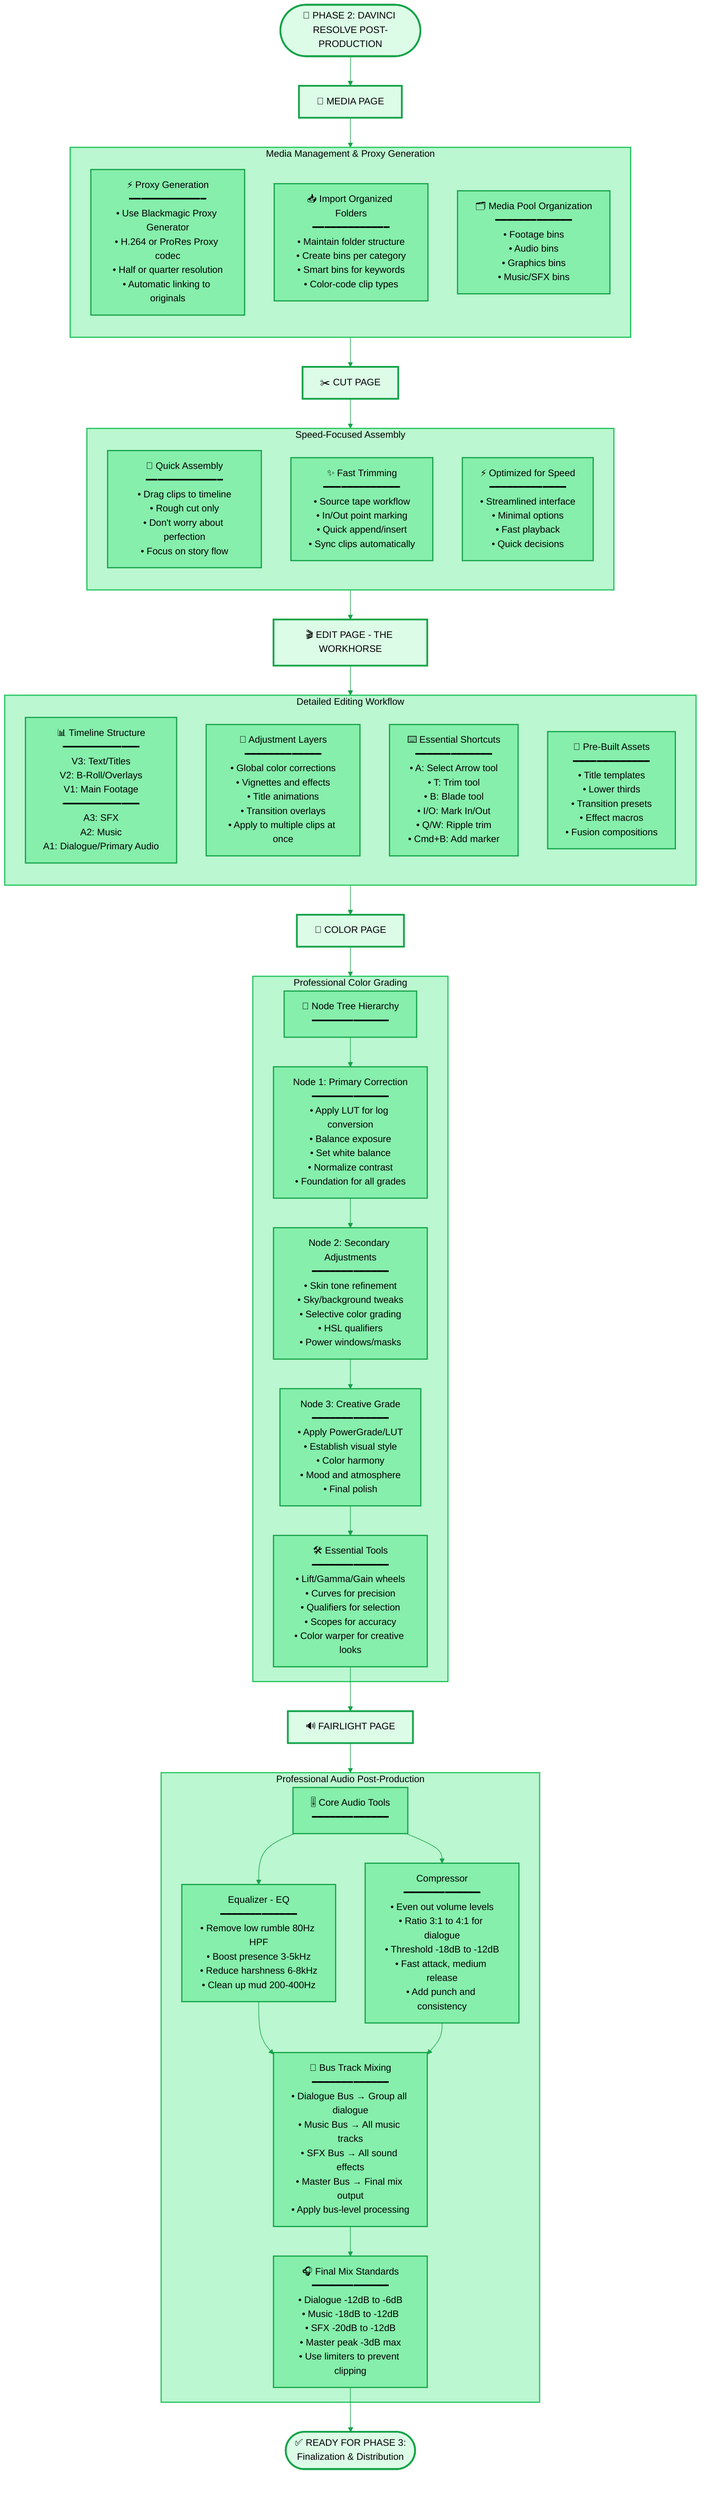 %%{init: {'theme':'base', 'themeVariables': { 'primaryColor':'#dcfce7','primaryTextColor':'#000','primaryBorderColor':'#16a34a','lineColor':'#16a34a','secondaryColor':'#bbf7d0','tertiaryColor':'#86efac'}}}%%
flowchart TD
    Start([🎨 PHASE 2: DAVINCI RESOLVE POST-PRODUCTION])
    
    Start --> Media[📂 MEDIA PAGE]
    
    subgraph MediaPage["Media Management & Proxy Generation"]
        direction TB
        
        Proxy[⚡ Proxy Generation<br/>━━━━━━━━━━━━━<br/>• Use Blackmagic Proxy Generator<br/>• H.264 or ProRes Proxy codec<br/>• Half or quarter resolution<br/>• Automatic linking to originals]
        
        Import[📥 Import Organized Folders<br/>━━━━━━━━━━━━━<br/>• Maintain folder structure<br/>• Create bins per category<br/>• Smart bins for keywords<br/>• Color-code clip types]
        
        MediaMgmt[🗂️ Media Pool Organization<br/>━━━━━━━━━━━━━<br/>• Footage bins<br/>• Audio bins<br/>• Graphics bins<br/>• Music/SFX bins]
    end
    
    Media --> MediaPage
    MediaPage --> Cut
    
    Cut[✂️ CUT PAGE]
    
    subgraph CutPage["Speed-Focused Assembly"]
        direction TB
        
        Quick[🚀 Quick Assembly<br/>━━━━━━━━━━━━━<br/>• Drag clips to timeline<br/>• Rough cut only<br/>• Don't worry about perfection<br/>• Focus on story flow]
        
        Trim[✨ Fast Trimming<br/>━━━━━━━━━━━━━<br/>• Source tape workflow<br/>• In/Out point marking<br/>• Quick append/insert<br/>• Sync clips automatically]
        
        Speed[⚡ Optimized for Speed<br/>━━━━━━━━━━━━━<br/>• Streamlined interface<br/>• Minimal options<br/>• Fast playback<br/>• Quick decisions]
    end
    
    Cut --> CutPage
    CutPage --> Edit
    
    Edit[🎬 EDIT PAGE - THE WORKHORSE]
    
    subgraph EditPage["Detailed Editing Workflow"]
        direction TB
        
        Timeline[📊 Timeline Structure<br/>━━━━━━━━━━━━━<br/>V3: Text/Titles<br/>V2: B-Roll/Overlays<br/>V1: Main Footage<br/>━━━━━━━━━━━━━<br/>A3: SFX<br/>A2: Music<br/>A1: Dialogue/Primary Audio]
        
        Adjust[🎨 Adjustment Layers<br/>━━━━━━━━━━━━━<br/>• Global color corrections<br/>• Vignettes and effects<br/>• Title animations<br/>• Transition overlays<br/>• Apply to multiple clips at once]
        
        Shortcuts[⌨️ Essential Shortcuts<br/>━━━━━━━━━━━━━<br/>• A: Select Arrow tool<br/>• T: Trim tool<br/>• B: Blade tool<br/>• I/O: Mark In/Out<br/>• Q/W: Ripple trim<br/>• Cmd+B: Add marker]
        
        Templates[📐 Pre-Built Assets<br/>━━━━━━━━━━━━━<br/>• Title templates<br/>• Lower thirds<br/>• Transition presets<br/>• Effect macros<br/>• Fusion compositions]
    end
    
    Edit --> EditPage
    EditPage --> Color
    
    Color[🎨 COLOR PAGE]
    
    subgraph ColorPage["Professional Color Grading"]
        direction TB
        
        NodeTree[🌳 Node Tree Hierarchy<br/>━━━━━━━━━━━━━]
        
        Node1[Node 1: Primary Correction<br/>━━━━━━━━━━━━━<br/>• Apply LUT for log conversion<br/>• Balance exposure<br/>• Set white balance<br/>• Normalize contrast<br/>• Foundation for all grades]
        
        Node2[Node 2: Secondary Adjustments<br/>━━━━━━━━━━━━━<br/>• Skin tone refinement<br/>• Sky/background tweaks<br/>• Selective color grading<br/>• HSL qualifiers<br/>• Power windows/masks]
        
        Node3[Node 3: Creative Grade<br/>━━━━━━━━━━━━━<br/>• Apply PowerGrade/LUT<br/>• Establish visual style<br/>• Color harmony<br/>• Mood and atmosphere<br/>• Final polish]
        
        ColorTools[🛠️ Essential Tools<br/>━━━━━━━━━━━━━<br/>• Lift/Gamma/Gain wheels<br/>• Curves for precision<br/>• Qualifiers for selection<br/>• Scopes for accuracy<br/>• Color warper for creative looks]
    end
    
    Color --> ColorPage
    NodeTree --> Node1
    Node1 --> Node2
    Node2 --> Node3
    Node3 --> ColorTools
    ColorTools --> Fairlight
    
    Fairlight[🔊 FAIRLIGHT PAGE]
    
    subgraph FairlightPage["Professional Audio Post-Production"]
        direction TB
        
        EQComp[🎚️ Core Audio Tools<br/>━━━━━━━━━━━━━]
        
        EQ[Equalizer - EQ<br/>━━━━━━━━━━━━━<br/>• Remove low rumble 80Hz HPF<br/>• Boost presence 3-5kHz<br/>• Reduce harshness 6-8kHz<br/>• Clean up mud 200-400Hz]
        
        Comp[Compressor<br/>━━━━━━━━━━━━━<br/>• Even out volume levels<br/>• Ratio 3:1 to 4:1 for dialogue<br/>• Threshold -18dB to -12dB<br/>• Fast attack, medium release<br/>• Add punch and consistency]
        
        Bus[🎵 Bus Track Mixing<br/>━━━━━━━━━━━━━<br/>• Dialogue Bus → Group all dialogue<br/>• Music Bus → All music tracks<br/>• SFX Bus → All sound effects<br/>• Master Bus → Final mix output<br/>• Apply bus-level processing]
        
        FinalMix[🎧 Final Mix Standards<br/>━━━━━━━━━━━━━<br/>• Dialogue -12dB to -6dB<br/>• Music -18dB to -12dB<br/>• SFX -20dB to -12dB<br/>• Master peak -3dB max<br/>• Use limiters to prevent clipping]
    end
    
    Fairlight --> FairlightPage
    EQComp --> EQ
    EQComp --> Comp
    EQ --> Bus
    Comp --> Bus
    Bus --> FinalMix
    FinalMix --> Complete
    
    Complete([✅ READY FOR PHASE 3:<br/>Finalization & Distribution])
    
    classDef phase2Style fill:#dcfce7,stroke:#16a34a,stroke-width:3px,color:#000
    classDef detailStyle fill:#bbf7d0,stroke:#22c55e,stroke-width:2px,color:#000
    classDef highlightStyle fill:#86efac,stroke:#16a34a,stroke-width:2px,color:#000
    
    class Start,Media,Cut,Edit,Color,Fairlight,Complete phase2Style
    class MediaPage,CutPage,EditPage,ColorPage,FairlightPage detailStyle
    class Proxy,Import,MediaMgmt,Quick,Trim,Speed,Timeline,Adjust,Shortcuts,Templates,NodeTree,Node1,Node2,Node3,ColorTools,EQComp,EQ,Comp,Bus,FinalMix highlightStyle